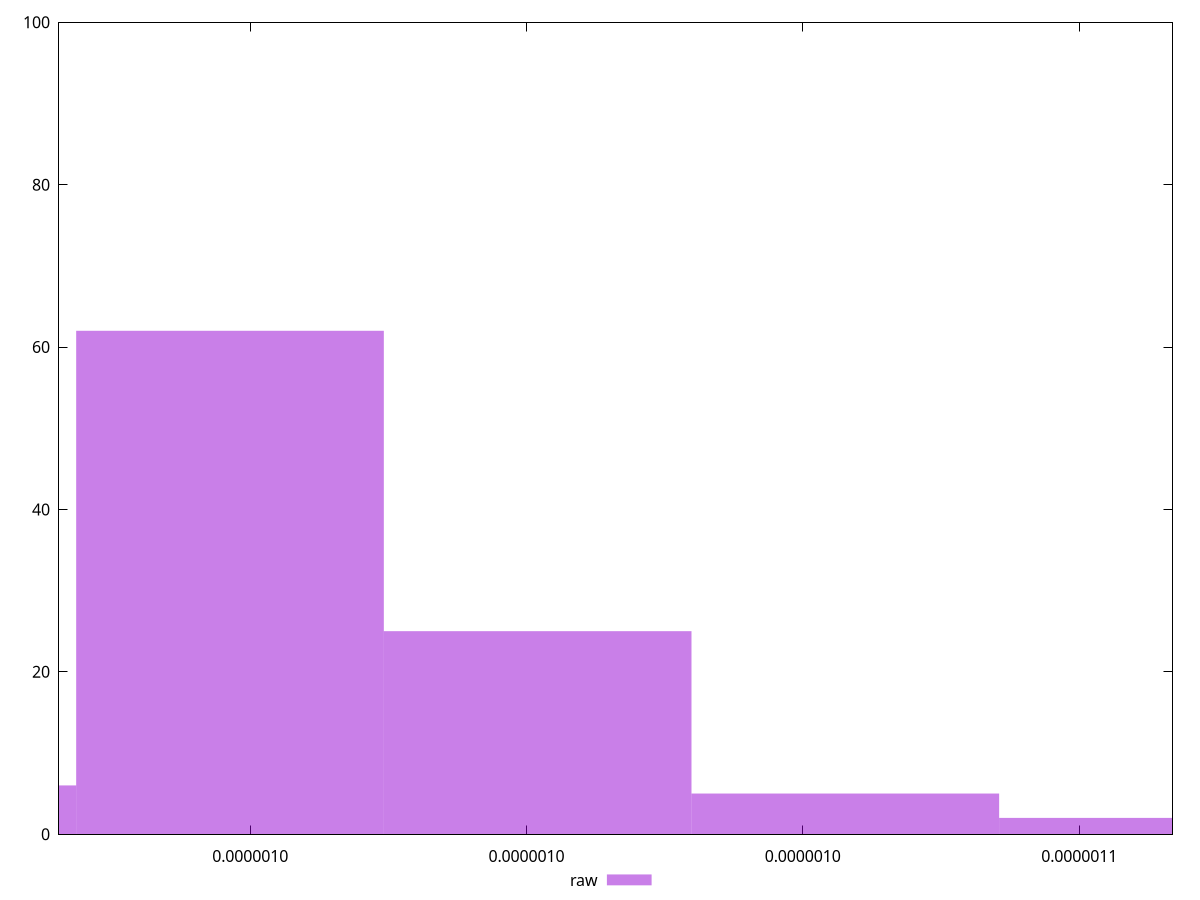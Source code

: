 reset

$raw <<EOF
0.0000011133546861234027 2
9.463514832048922e-7 62
0.0000010020192175110625 25
8.906837488987221e-7 6
0.0000010576869518172325 5
EOF

set key outside below
set boxwidth 5.566773430617013e-8
set xrange [9.15410512991599e-7:0.0000011168866690558498]
set yrange [0:100]
set trange [0:100]
set style fill transparent solid 0.5 noborder
set terminal svg size 640, 490 enhanced background rgb 'white'
set output "reprap/meta/score-difference/samples/empty/raw/histogram.svg"

plot $raw title "raw" with boxes

reset
